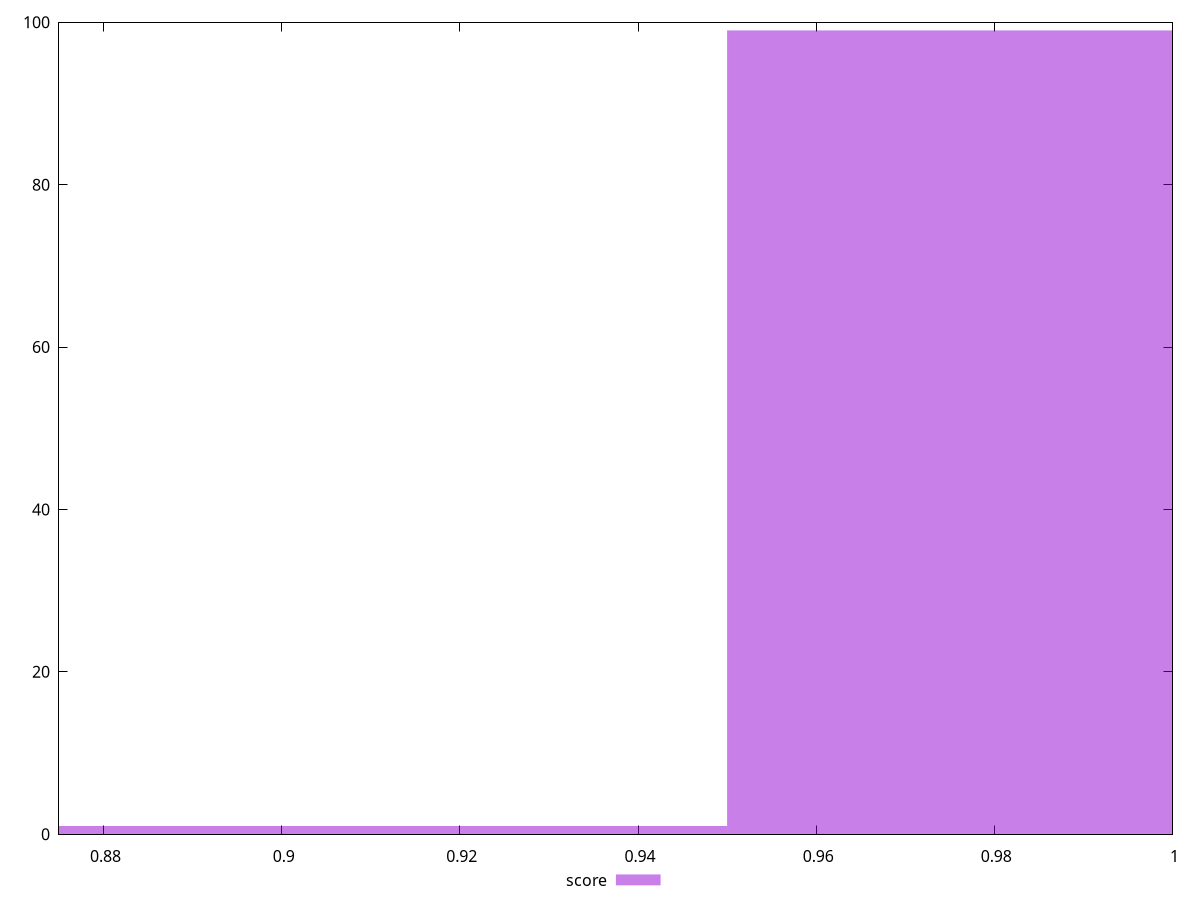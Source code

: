 reset

$score <<EOF
1 99
0.9 1
EOF

set key outside below
set boxwidth 0.1
set xrange [0.875:1]
set yrange [0:100]
set style fill transparent solid 0.5 noborder
set terminal svg size 640, 490 enhanced background rgb 'white'
set output "report_00007_2020-12-11T15:55:29.892Z/unminified-javascript/samples/pages+cached+noexternal+nosvg/score/histogram.svg"

plot $score title "score" with boxes

reset
